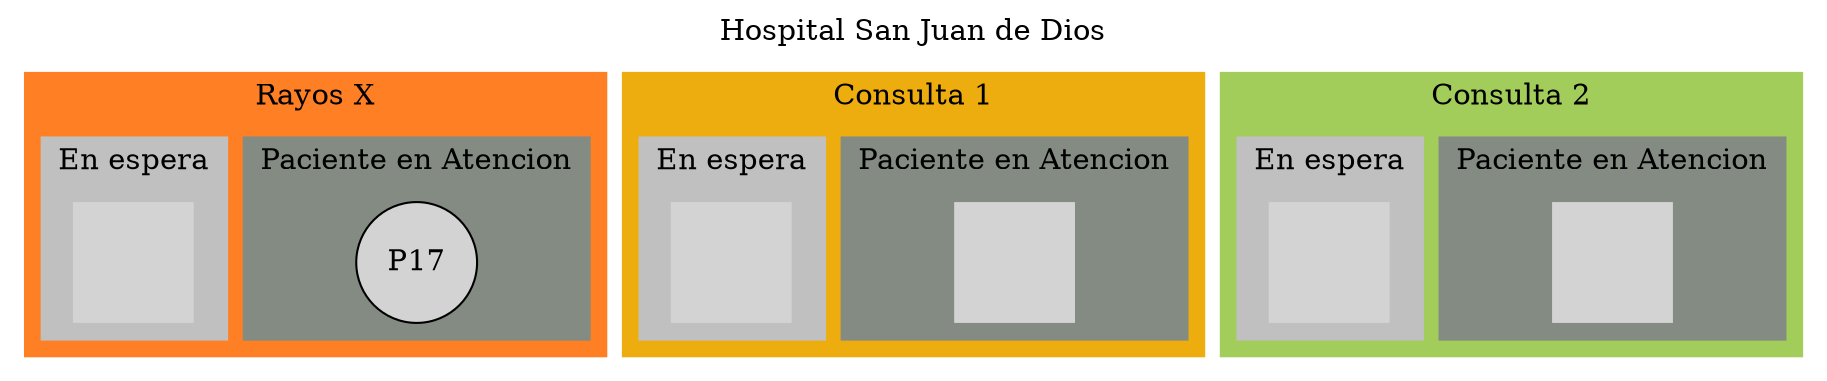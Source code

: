 
            graph  grafi{
                rankdir=TB;
                labelloc="t";
                label="Hospital San Juan de Dios";
                node[shape="circle"
                fixedsize=true
                width=0.8
                height=0.8
                ];
        

            subgraph cluster_1 {
                node [style=filled shape="circle"];
                style="filled";
                color="chocolate1";
                label="Rayos X";
        
            subgraph cluster_2 {
                node [style=filled shape="circle"];
                style="filled";
                color="honeydew4";
                label="Paciente en Atencion";
        P17;
}

            subgraph cluster_3 {
                node [style=filled shape="circle"];
                style="filled";
                color="gray";
                label="En espera";
        inv4[label="" shape="plaintext"];
}
}

            subgraph cluster_5 {
                node [style=filled shape="circle"];
                style="filled";
                color="darkgoldenrod2";
                label="Consulta 1";
        
            subgraph cluster_6 {
                node [style=filled shape="circle"];
                style="filled";
                color="honeydew4";
                label="Paciente en Atencion";
        inv7[label="" shape="plaintext"];
}

            subgraph cluster_8 {
                node [style=filled shape="circle"];
                style="filled";
                color="gray";
                label="En espera";
        inv9[label="" shape="plaintext"];
}
}

            subgraph cluster_10 {
                node [style=filled shape="circle"];
                style="filled";
                color="darkolivegreen3";
                label="Consulta 2";
        
            subgraph cluster_11 {
                node [style=filled shape="circle"];
                style="filled";
                color="honeydew4";
                label="Paciente en Atencion";
        inv12[label="" shape="plaintext"];
}

            subgraph cluster_13 {
                node [style=filled shape="circle"];
                style="filled";
                color="gray";
                label="En espera";
        inv14[label="" shape="plaintext"];
}
}
}
